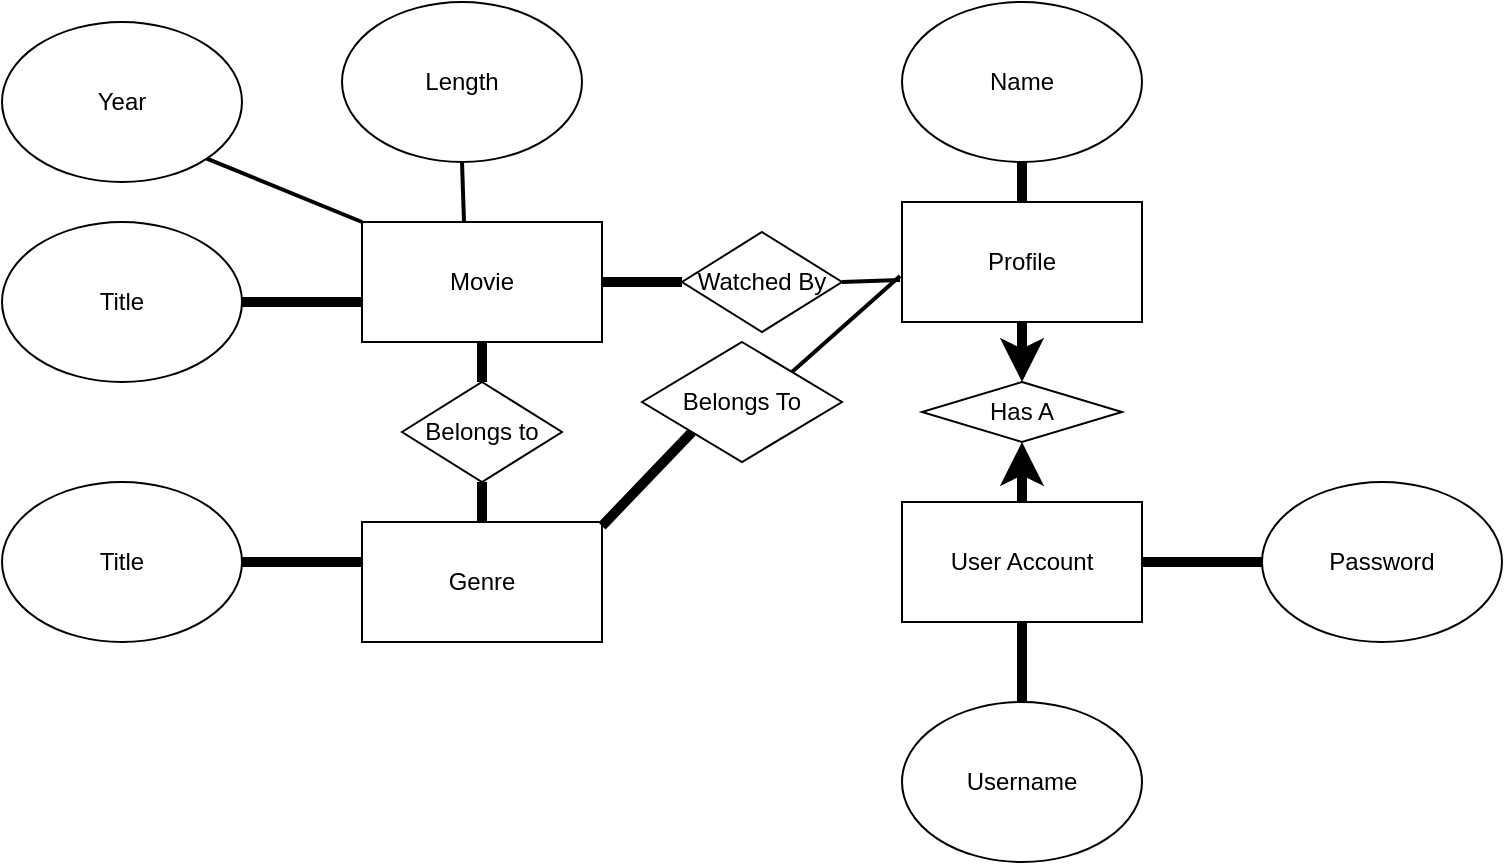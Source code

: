 <mxfile>
    <diagram id="uLh56eUcvHQ_C81DiauK" name="Page-1">
        <mxGraphModel dx="524" dy="398" grid="1" gridSize="10" guides="1" tooltips="1" connect="1" arrows="1" fold="1" page="1" pageScale="1" pageWidth="850" pageHeight="1100" math="0" shadow="0">
            <root>
                <mxCell id="0"/>
                <mxCell id="1" parent="0"/>
                <mxCell id="21" style="edgeStyle=orthogonalEdgeStyle;rounded=0;orthogonalLoop=1;jettySize=auto;html=1;exitX=0.5;exitY=1;exitDx=0;exitDy=0;entryX=0.5;entryY=0;entryDx=0;entryDy=0;endArrow=classic;endFill=1;strokeWidth=5;" edge="1" parent="1" source="2" target="13">
                    <mxGeometry relative="1" as="geometry"/>
                </mxCell>
                <mxCell id="2" value="Profile" style="rounded=0;whiteSpace=wrap;html=1;" vertex="1" parent="1">
                    <mxGeometry x="450" y="110" width="120" height="60" as="geometry"/>
                </mxCell>
                <mxCell id="36" style="edgeStyle=none;rounded=0;orthogonalLoop=1;jettySize=auto;html=1;exitX=1;exitY=0.5;exitDx=0;exitDy=0;entryX=0;entryY=0.5;entryDx=0;entryDy=0;endArrow=none;endFill=0;strokeWidth=5;" edge="1" parent="1" source="3" target="35">
                    <mxGeometry relative="1" as="geometry"/>
                </mxCell>
                <mxCell id="3" value="Movie" style="rounded=0;whiteSpace=wrap;html=1;" vertex="1" parent="1">
                    <mxGeometry x="180" y="120" width="120" height="60" as="geometry"/>
                </mxCell>
                <mxCell id="19" style="edgeStyle=orthogonalEdgeStyle;rounded=0;orthogonalLoop=1;jettySize=auto;html=1;exitX=0.5;exitY=0;exitDx=0;exitDy=0;endArrow=classic;endFill=1;strokeWidth=5;" edge="1" parent="1" source="4" target="13">
                    <mxGeometry relative="1" as="geometry"/>
                </mxCell>
                <mxCell id="4" value="User Account" style="rounded=0;whiteSpace=wrap;html=1;" vertex="1" parent="1">
                    <mxGeometry x="450" y="260" width="120" height="60" as="geometry"/>
                </mxCell>
                <mxCell id="28" style="edgeStyle=none;rounded=0;orthogonalLoop=1;jettySize=auto;html=1;exitX=0.5;exitY=0;exitDx=0;exitDy=0;entryX=0.5;entryY=1;entryDx=0;entryDy=0;endArrow=none;endFill=0;strokeWidth=5;" edge="1" parent="1" source="5" target="15">
                    <mxGeometry relative="1" as="geometry"/>
                </mxCell>
                <mxCell id="5" value="Genre" style="rounded=0;whiteSpace=wrap;html=1;" vertex="1" parent="1">
                    <mxGeometry x="180" y="270" width="120" height="60" as="geometry"/>
                </mxCell>
                <mxCell id="16" style="edgeStyle=orthogonalEdgeStyle;rounded=0;orthogonalLoop=1;jettySize=auto;html=1;exitX=0.5;exitY=0;exitDx=0;exitDy=0;endArrow=none;endFill=0;strokeWidth=5;" edge="1" parent="1" source="6">
                    <mxGeometry relative="1" as="geometry">
                        <mxPoint x="510" y="320" as="targetPoint"/>
                    </mxGeometry>
                </mxCell>
                <mxCell id="6" value="Username" style="ellipse;whiteSpace=wrap;html=1;" vertex="1" parent="1">
                    <mxGeometry x="450" y="360" width="120" height="80" as="geometry"/>
                </mxCell>
                <mxCell id="17" style="edgeStyle=orthogonalEdgeStyle;rounded=0;orthogonalLoop=1;jettySize=auto;html=1;exitX=0;exitY=0.5;exitDx=0;exitDy=0;entryX=1;entryY=0.5;entryDx=0;entryDy=0;endArrow=none;endFill=0;strokeWidth=5;" edge="1" parent="1" source="7" target="4">
                    <mxGeometry relative="1" as="geometry"/>
                </mxCell>
                <mxCell id="7" value="Password" style="ellipse;whiteSpace=wrap;html=1;" vertex="1" parent="1">
                    <mxGeometry x="630" y="250" width="120" height="80" as="geometry"/>
                </mxCell>
                <mxCell id="22" style="edgeStyle=orthogonalEdgeStyle;rounded=0;orthogonalLoop=1;jettySize=auto;html=1;exitX=0.5;exitY=1;exitDx=0;exitDy=0;entryX=0.5;entryY=0;entryDx=0;entryDy=0;endArrow=none;endFill=0;strokeWidth=5;" edge="1" parent="1" source="8" target="2">
                    <mxGeometry relative="1" as="geometry"/>
                </mxCell>
                <mxCell id="8" value="Name" style="ellipse;whiteSpace=wrap;html=1;" vertex="1" parent="1">
                    <mxGeometry x="450" y="10" width="120" height="80" as="geometry"/>
                </mxCell>
                <mxCell id="30" style="edgeStyle=none;rounded=0;orthogonalLoop=1;jettySize=auto;html=1;exitX=1;exitY=0.5;exitDx=0;exitDy=0;endArrow=none;endFill=0;strokeWidth=5;" edge="1" parent="1" source="9">
                    <mxGeometry relative="1" as="geometry">
                        <mxPoint x="180" y="290" as="targetPoint"/>
                    </mxGeometry>
                </mxCell>
                <mxCell id="9" value="Title" style="ellipse;whiteSpace=wrap;html=1;" vertex="1" parent="1">
                    <mxGeometry y="250" width="120" height="80" as="geometry"/>
                </mxCell>
                <mxCell id="31" style="edgeStyle=none;rounded=0;orthogonalLoop=1;jettySize=auto;html=1;exitX=1;exitY=0.5;exitDx=0;exitDy=0;endArrow=none;endFill=0;strokeWidth=5;" edge="1" parent="1" source="10">
                    <mxGeometry relative="1" as="geometry">
                        <mxPoint x="180" y="160" as="targetPoint"/>
                    </mxGeometry>
                </mxCell>
                <mxCell id="10" value="Title" style="ellipse;whiteSpace=wrap;html=1;" vertex="1" parent="1">
                    <mxGeometry y="120" width="120" height="80" as="geometry"/>
                </mxCell>
                <mxCell id="32" style="edgeStyle=none;rounded=0;orthogonalLoop=1;jettySize=auto;html=1;exitX=0.5;exitY=1;exitDx=0;exitDy=0;endArrow=none;endFill=0;strokeWidth=2;" edge="1" parent="1" source="11">
                    <mxGeometry relative="1" as="geometry">
                        <mxPoint x="231" y="120" as="targetPoint"/>
                    </mxGeometry>
                </mxCell>
                <mxCell id="11" value="Length" style="ellipse;whiteSpace=wrap;html=1;" vertex="1" parent="1">
                    <mxGeometry x="170" y="10" width="120" height="80" as="geometry"/>
                </mxCell>
                <mxCell id="33" style="edgeStyle=none;rounded=0;orthogonalLoop=1;jettySize=auto;html=1;exitX=1;exitY=1;exitDx=0;exitDy=0;entryX=0;entryY=0;entryDx=0;entryDy=0;endArrow=none;endFill=0;strokeWidth=2;" edge="1" parent="1" source="12" target="3">
                    <mxGeometry relative="1" as="geometry"/>
                </mxCell>
                <mxCell id="12" value="Year" style="ellipse;whiteSpace=wrap;html=1;" vertex="1" parent="1">
                    <mxGeometry y="20" width="120" height="80" as="geometry"/>
                </mxCell>
                <mxCell id="13" value="Has A" style="rhombus;whiteSpace=wrap;html=1;" vertex="1" parent="1">
                    <mxGeometry x="460" y="200" width="100" height="30" as="geometry"/>
                </mxCell>
                <mxCell id="26" style="edgeStyle=none;rounded=0;orthogonalLoop=1;jettySize=auto;html=1;exitX=0;exitY=1;exitDx=0;exitDy=0;endArrow=none;endFill=0;strokeWidth=5;" edge="1" parent="1" source="14">
                    <mxGeometry relative="1" as="geometry">
                        <mxPoint x="300" y="272" as="targetPoint"/>
                    </mxGeometry>
                </mxCell>
                <mxCell id="27" style="edgeStyle=none;rounded=0;orthogonalLoop=1;jettySize=auto;html=1;exitX=1;exitY=0;exitDx=0;exitDy=0;entryX=-0.008;entryY=0.617;entryDx=0;entryDy=0;entryPerimeter=0;endArrow=none;endFill=0;strokeWidth=2;" edge="1" parent="1" source="14" target="2">
                    <mxGeometry relative="1" as="geometry"/>
                </mxCell>
                <mxCell id="14" value="Belongs To" style="rhombus;whiteSpace=wrap;html=1;" vertex="1" parent="1">
                    <mxGeometry x="320" y="180" width="100" height="60" as="geometry"/>
                </mxCell>
                <mxCell id="29" style="edgeStyle=none;rounded=0;orthogonalLoop=1;jettySize=auto;html=1;exitX=0.5;exitY=0;exitDx=0;exitDy=0;endArrow=none;endFill=0;strokeWidth=5;" edge="1" parent="1" source="15">
                    <mxGeometry relative="1" as="geometry">
                        <mxPoint x="240" y="180" as="targetPoint"/>
                    </mxGeometry>
                </mxCell>
                <mxCell id="15" value="Belongs to" style="rhombus;whiteSpace=wrap;html=1;" vertex="1" parent="1">
                    <mxGeometry x="200" y="200" width="80" height="50" as="geometry"/>
                </mxCell>
                <mxCell id="37" style="edgeStyle=none;rounded=0;orthogonalLoop=1;jettySize=auto;html=1;exitX=1;exitY=0.5;exitDx=0;exitDy=0;entryX=-0.008;entryY=0.65;entryDx=0;entryDy=0;entryPerimeter=0;endArrow=none;endFill=0;strokeWidth=2;" edge="1" parent="1" source="35" target="2">
                    <mxGeometry relative="1" as="geometry"/>
                </mxCell>
                <mxCell id="35" value="Watched By" style="rhombus;whiteSpace=wrap;html=1;" vertex="1" parent="1">
                    <mxGeometry x="340" y="125" width="80" height="50" as="geometry"/>
                </mxCell>
            </root>
        </mxGraphModel>
    </diagram>
</mxfile>